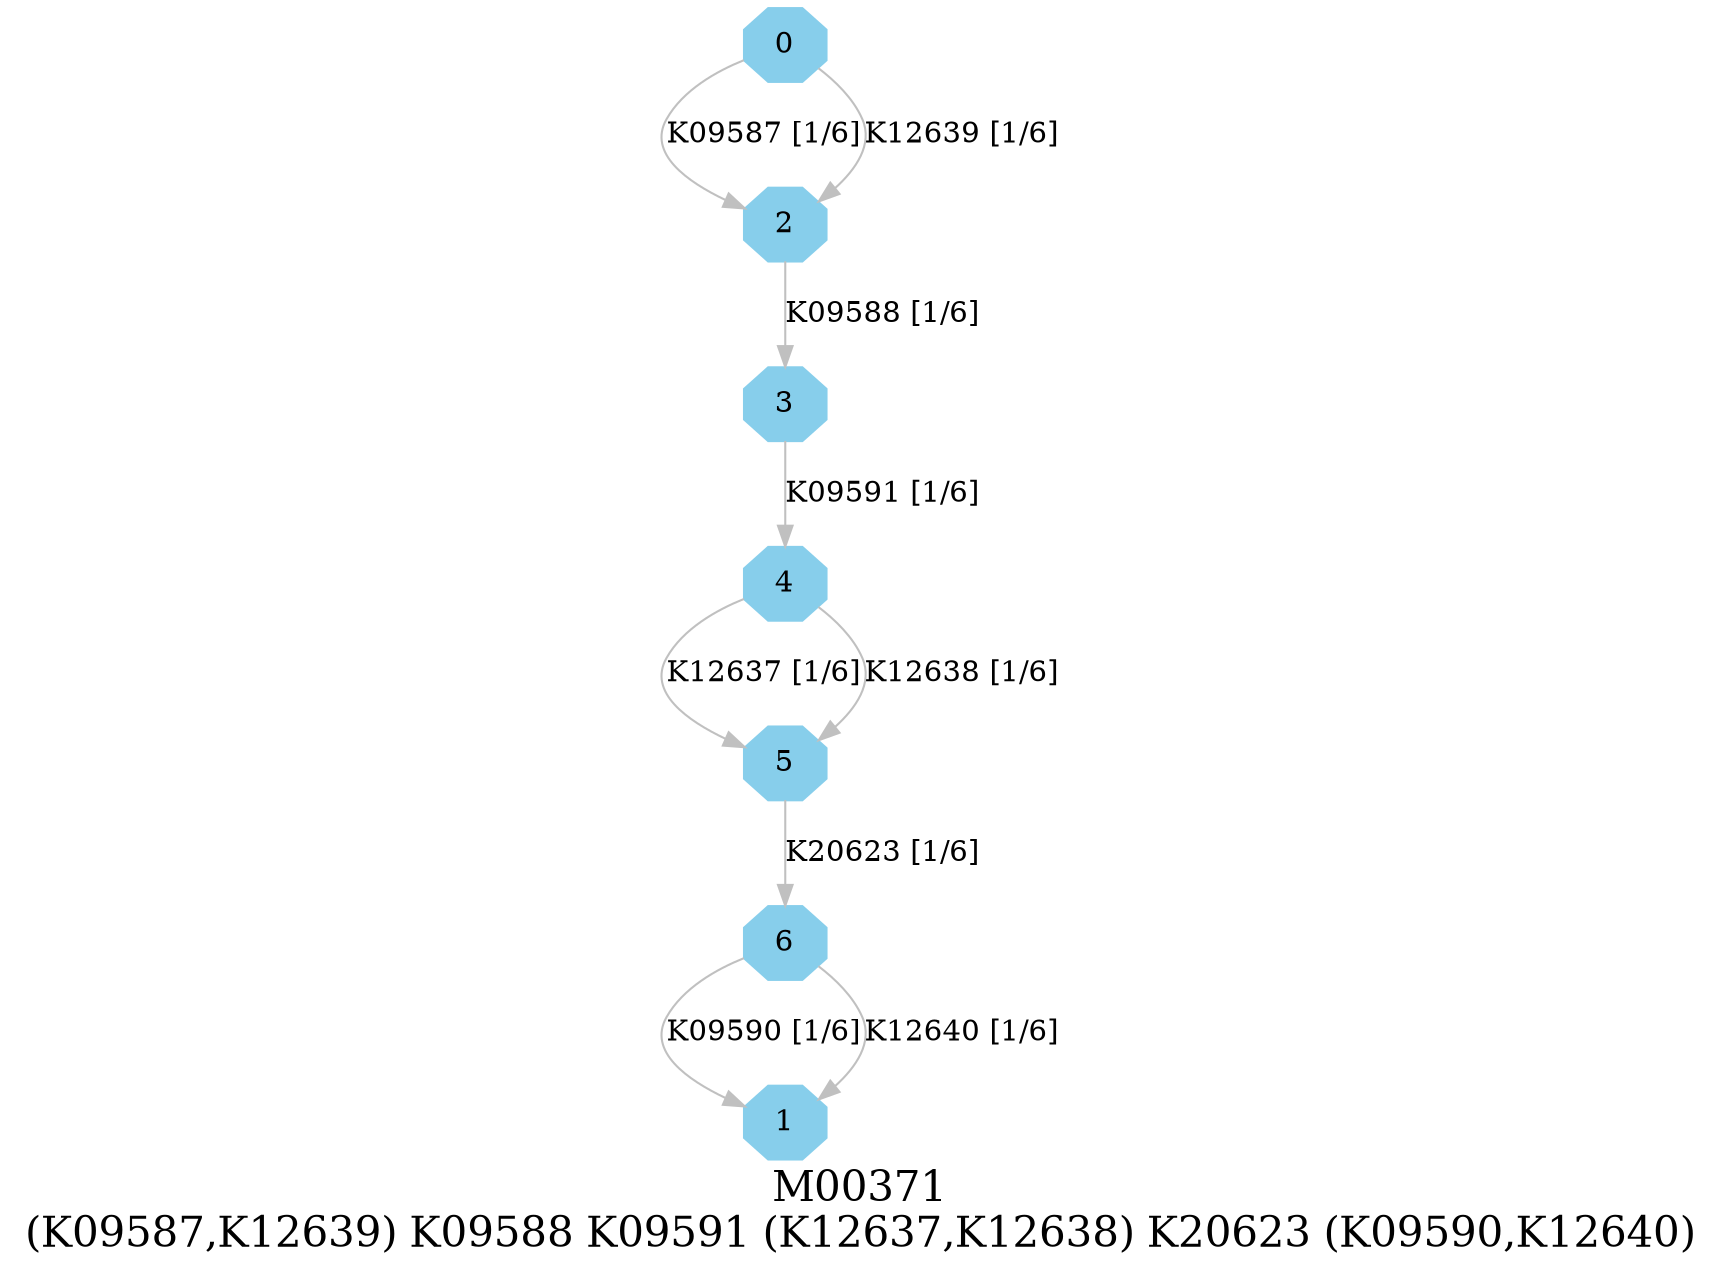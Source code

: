 digraph G {
graph [label="M00371
(K09587,K12639) K09588 K09591 (K12637,K12638) K20623 (K09590,K12640)",fontsize=20];
node [shape=box,style=filled];
edge [len=3,color=grey];
{node [width=.3,height=.3,shape=octagon,style=filled,color=skyblue] 0 1 2 3 4 5 6 }
0 -> 2 [label="K09587 [1/6]"];
0 -> 2 [label="K12639 [1/6]"];
2 -> 3 [label="K09588 [1/6]"];
3 -> 4 [label="K09591 [1/6]"];
4 -> 5 [label="K12637 [1/6]"];
4 -> 5 [label="K12638 [1/6]"];
5 -> 6 [label="K20623 [1/6]"];
6 -> 1 [label="K09590 [1/6]"];
6 -> 1 [label="K12640 [1/6]"];
}